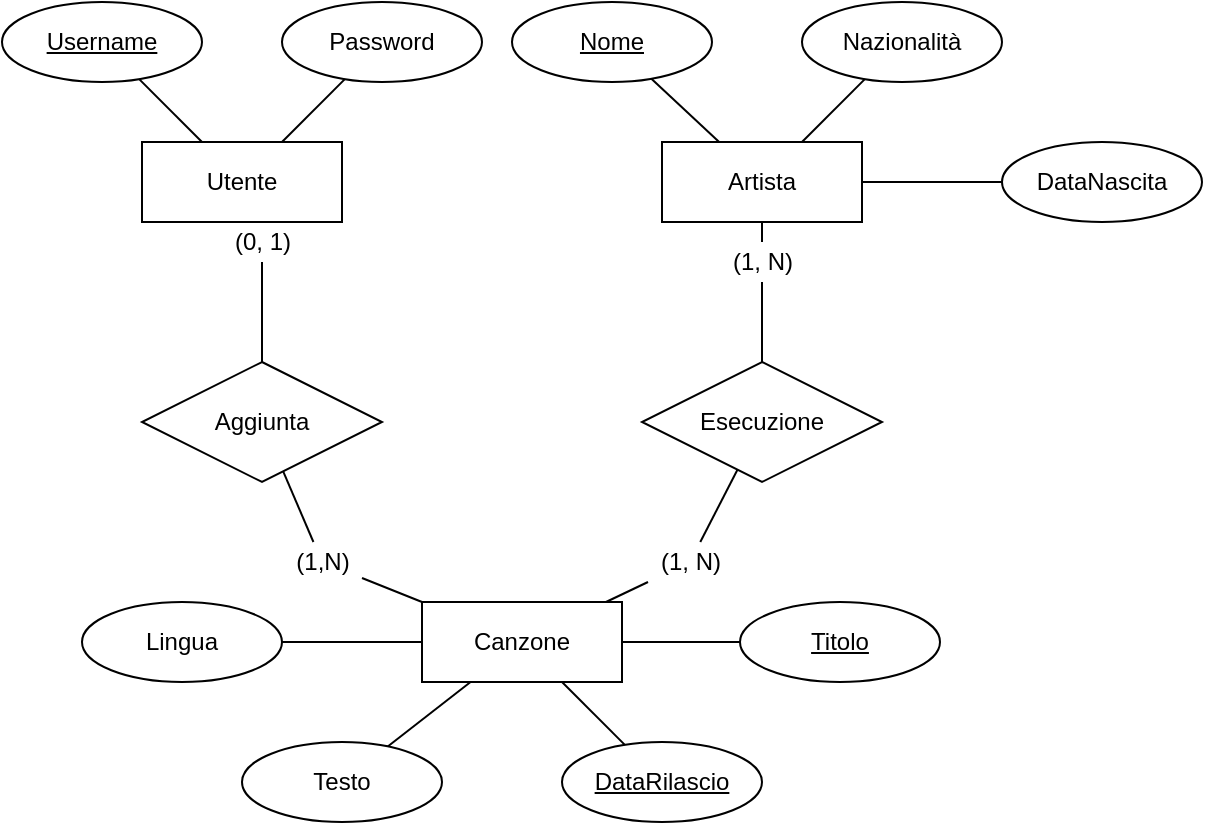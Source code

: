 <mxfile version="17.4.2" type="device"><diagram id="kP5W3PYRAS5dlOopuMOz" name="Pagina-1"><mxGraphModel dx="1360" dy="732" grid="1" gridSize="10" guides="1" tooltips="1" connect="1" arrows="1" fold="1" page="1" pageScale="1" pageWidth="827" pageHeight="1169" math="0" shadow="0"><root><mxCell id="0"/><mxCell id="1" parent="0"/><mxCell id="NGjL52JuKw-wuQ3znWPY-1" value="Esecuzione" style="shape=rhombus;perimeter=rhombusPerimeter;whiteSpace=wrap;html=1;align=center;" parent="1" vertex="1"><mxGeometry x="390" y="240" width="120" height="60" as="geometry"/></mxCell><mxCell id="NGjL52JuKw-wuQ3znWPY-2" value="Utente" style="whiteSpace=wrap;html=1;align=center;" parent="1" vertex="1"><mxGeometry x="140" y="130" width="100" height="40" as="geometry"/></mxCell><mxCell id="NGjL52JuKw-wuQ3znWPY-3" value="&lt;u&gt;Username&lt;/u&gt;" style="ellipse;whiteSpace=wrap;html=1;align=center;" parent="1" vertex="1"><mxGeometry x="70" y="60" width="100" height="40" as="geometry"/></mxCell><mxCell id="NGjL52JuKw-wuQ3znWPY-6" value="" style="endArrow=none;html=1;rounded=0;" parent="1" source="NGjL52JuKw-wuQ3znWPY-2" target="NGjL52JuKw-wuQ3znWPY-3" edge="1"><mxGeometry relative="1" as="geometry"><mxPoint x="220" y="170" as="sourcePoint"/><mxPoint x="490" y="250" as="targetPoint"/></mxGeometry></mxCell><mxCell id="NGjL52JuKw-wuQ3znWPY-8" value="Password" style="ellipse;whiteSpace=wrap;html=1;align=center;" parent="1" vertex="1"><mxGeometry x="210" y="60" width="100" height="40" as="geometry"/></mxCell><mxCell id="NGjL52JuKw-wuQ3znWPY-9" value="" style="endArrow=none;html=1;rounded=0;" parent="1" source="NGjL52JuKw-wuQ3znWPY-2" target="NGjL52JuKw-wuQ3znWPY-8" edge="1"><mxGeometry relative="1" as="geometry"><mxPoint x="326.667" y="100" as="sourcePoint"/><mxPoint x="660" y="230" as="targetPoint"/></mxGeometry></mxCell><mxCell id="NGjL52JuKw-wuQ3znWPY-10" value="Artista" style="whiteSpace=wrap;html=1;align=center;" parent="1" vertex="1"><mxGeometry x="400" y="130" width="100" height="40" as="geometry"/></mxCell><mxCell id="NGjL52JuKw-wuQ3znWPY-11" value="Canzone" style="whiteSpace=wrap;html=1;align=center;" parent="1" vertex="1"><mxGeometry x="280" y="360" width="100" height="40" as="geometry"/></mxCell><mxCell id="NGjL52JuKw-wuQ3znWPY-13" value="" style="endArrow=none;html=1;rounded=0;" parent="1" source="NGjL52JuKw-wuQ3znWPY-11" target="hm2EJ7ynbdTo6GWGzebj-3" edge="1"><mxGeometry relative="1" as="geometry"><mxPoint x="410" y="480" as="sourcePoint"/><mxPoint x="430" y="380" as="targetPoint"/></mxGeometry></mxCell><mxCell id="NGjL52JuKw-wuQ3znWPY-14" value="&lt;u&gt;DataRilascio&lt;/u&gt;" style="ellipse;whiteSpace=wrap;html=1;align=center;" parent="1" vertex="1"><mxGeometry x="350" y="430" width="100" height="40" as="geometry"/></mxCell><mxCell id="NGjL52JuKw-wuQ3znWPY-15" value="" style="endArrow=none;html=1;rounded=0;" parent="1" source="NGjL52JuKw-wuQ3znWPY-11" target="NGjL52JuKw-wuQ3znWPY-14" edge="1"><mxGeometry relative="1" as="geometry"><mxPoint x="290" y="480" as="sourcePoint"/><mxPoint x="750" y="590" as="targetPoint"/></mxGeometry></mxCell><mxCell id="NGjL52JuKw-wuQ3znWPY-16" value="Testo" style="ellipse;whiteSpace=wrap;html=1;align=center;" parent="1" vertex="1"><mxGeometry x="190" y="430" width="100" height="40" as="geometry"/></mxCell><mxCell id="NGjL52JuKw-wuQ3znWPY-17" value="" style="endArrow=none;html=1;rounded=0;" parent="1" source="NGjL52JuKw-wuQ3znWPY-11" target="NGjL52JuKw-wuQ3znWPY-16" edge="1"><mxGeometry relative="1" as="geometry"><mxPoint x="144" y="460" as="sourcePoint"/><mxPoint x="604" y="570" as="targetPoint"/></mxGeometry></mxCell><mxCell id="NGjL52JuKw-wuQ3znWPY-18" value="" style="endArrow=none;html=1;rounded=0;startArrow=none;" parent="1" source="NGjL52JuKw-wuQ3znWPY-20" target="NGjL52JuKw-wuQ3znWPY-1" edge="1"><mxGeometry relative="1" as="geometry"><mxPoint x="410" y="200" as="sourcePoint"/><mxPoint x="270" y="200" as="targetPoint"/></mxGeometry></mxCell><mxCell id="NGjL52JuKw-wuQ3znWPY-19" value="" style="endArrow=none;html=1;rounded=0;startArrow=none;" parent="1" source="NGjL52JuKw-wuQ3znWPY-21" target="NGjL52JuKw-wuQ3znWPY-1" edge="1"><mxGeometry relative="1" as="geometry"><mxPoint x="260" y="-60" as="sourcePoint"/><mxPoint x="120" y="-60" as="targetPoint"/></mxGeometry></mxCell><mxCell id="NGjL52JuKw-wuQ3znWPY-22" value="&lt;u&gt;Nome&lt;/u&gt;" style="ellipse;whiteSpace=wrap;html=1;align=center;" parent="1" vertex="1"><mxGeometry x="325" y="60" width="100" height="40" as="geometry"/></mxCell><mxCell id="NGjL52JuKw-wuQ3znWPY-23" value="" style="endArrow=none;html=1;rounded=0;" parent="1" source="NGjL52JuKw-wuQ3znWPY-10" target="NGjL52JuKw-wuQ3znWPY-22" edge="1"><mxGeometry relative="1" as="geometry"><mxPoint x="461.818" y="170" as="sourcePoint"/><mxPoint x="754" y="200" as="targetPoint"/></mxGeometry></mxCell><mxCell id="NGjL52JuKw-wuQ3znWPY-24" value="Nazionalità" style="ellipse;whiteSpace=wrap;html=1;align=center;" parent="1" vertex="1"><mxGeometry x="470.0" y="60" width="100" height="40" as="geometry"/></mxCell><mxCell id="NGjL52JuKw-wuQ3znWPY-25" value="" style="endArrow=none;html=1;rounded=0;" parent="1" source="NGjL52JuKw-wuQ3znWPY-10" target="NGjL52JuKw-wuQ3znWPY-24" edge="1"><mxGeometry relative="1" as="geometry"><mxPoint x="439.997" y="50" as="sourcePoint"/><mxPoint x="937.97" y="100" as="targetPoint"/></mxGeometry></mxCell><mxCell id="NGjL52JuKw-wuQ3znWPY-26" value="Lingua" style="ellipse;whiteSpace=wrap;html=1;align=center;" parent="1" vertex="1"><mxGeometry x="110" y="360" width="100" height="40" as="geometry"/></mxCell><mxCell id="NGjL52JuKw-wuQ3znWPY-27" value="" style="endArrow=none;html=1;rounded=0;" parent="1" source="NGjL52JuKw-wuQ3znWPY-11" target="NGjL52JuKw-wuQ3znWPY-26" edge="1"><mxGeometry relative="1" as="geometry"><mxPoint x="160" y="320" as="sourcePoint"/><mxPoint x="404" y="440" as="targetPoint"/></mxGeometry></mxCell><mxCell id="NGjL52JuKw-wuQ3znWPY-28" value="Aggiunta" style="shape=rhombus;perimeter=rhombusPerimeter;whiteSpace=wrap;html=1;align=center;" parent="1" vertex="1"><mxGeometry x="140" y="240" width="120" height="60" as="geometry"/></mxCell><mxCell id="NGjL52JuKw-wuQ3znWPY-29" value="" style="endArrow=none;html=1;rounded=0;startArrow=none;" parent="1" source="NGjL52JuKw-wuQ3znWPY-31" target="NGjL52JuKw-wuQ3znWPY-28" edge="1"><mxGeometry relative="1" as="geometry"><mxPoint x="450" y="170" as="sourcePoint"/><mxPoint x="450" y="250" as="targetPoint"/></mxGeometry></mxCell><mxCell id="NGjL52JuKw-wuQ3znWPY-30" value="" style="endArrow=none;html=1;rounded=0;startArrow=none;" parent="1" source="NGjL52JuKw-wuQ3znWPY-32" target="NGjL52JuKw-wuQ3znWPY-11" edge="1"><mxGeometry relative="1" as="geometry"><mxPoint x="76.923" y="170" as="sourcePoint"/><mxPoint x="152.162" y="258.919" as="targetPoint"/></mxGeometry></mxCell><mxCell id="NGjL52JuKw-wuQ3znWPY-32" value="(1,N)" style="text;html=1;align=center;verticalAlign=middle;resizable=0;points=[];autosize=1;strokeColor=none;fillColor=none;" parent="1" vertex="1"><mxGeometry x="210" y="330" width="40" height="20" as="geometry"/></mxCell><mxCell id="NGjL52JuKw-wuQ3znWPY-33" value="" style="endArrow=none;html=1;rounded=0;" parent="1" source="NGjL52JuKw-wuQ3znWPY-28" target="NGjL52JuKw-wuQ3znWPY-32" edge="1"><mxGeometry relative="1" as="geometry"><mxPoint x="292.667" y="258.667" as="sourcePoint"/><mxPoint x="415.714" y="360" as="targetPoint"/></mxGeometry></mxCell><mxCell id="NGjL52JuKw-wuQ3znWPY-31" value="(0, 1)" style="text;html=1;align=center;verticalAlign=middle;resizable=0;points=[];autosize=1;strokeColor=none;fillColor=none;" parent="1" vertex="1"><mxGeometry x="180" y="170" width="40" height="20" as="geometry"/></mxCell><mxCell id="NGjL52JuKw-wuQ3znWPY-34" value="" style="endArrow=none;html=1;rounded=0;" parent="1" source="NGjL52JuKw-wuQ3znWPY-2" target="NGjL52JuKw-wuQ3znWPY-31" edge="1"><mxGeometry relative="1" as="geometry"><mxPoint x="198" y="160" as="sourcePoint"/><mxPoint x="251.379" y="219.31" as="targetPoint"/></mxGeometry></mxCell><mxCell id="NGjL52JuKw-wuQ3znWPY-20" value="(1, N)" style="text;html=1;align=center;verticalAlign=middle;resizable=0;points=[];autosize=1;strokeColor=none;fillColor=none;" parent="1" vertex="1"><mxGeometry x="425" y="180" width="50" height="20" as="geometry"/></mxCell><mxCell id="NGjL52JuKw-wuQ3znWPY-35" value="" style="endArrow=none;html=1;rounded=0;" parent="1" source="NGjL52JuKw-wuQ3znWPY-10" target="NGjL52JuKw-wuQ3znWPY-20" edge="1"><mxGeometry relative="1" as="geometry"><mxPoint x="448.333" y="170" as="sourcePoint"/><mxPoint x="442.4" y="241.2" as="targetPoint"/></mxGeometry></mxCell><mxCell id="NGjL52JuKw-wuQ3znWPY-21" value="(1, N)" style="text;html=1;align=center;verticalAlign=middle;resizable=0;points=[];autosize=1;strokeColor=none;fillColor=none;" parent="1" vertex="1"><mxGeometry x="389" y="330" width="50" height="20" as="geometry"/></mxCell><mxCell id="NGjL52JuKw-wuQ3znWPY-36" value="" style="endArrow=none;html=1;rounded=0;" parent="1" source="NGjL52JuKw-wuQ3znWPY-11" target="NGjL52JuKw-wuQ3znWPY-21" edge="1"><mxGeometry relative="1" as="geometry"><mxPoint x="440" y="360" as="sourcePoint"/><mxPoint x="440" y="300" as="targetPoint"/></mxGeometry></mxCell><mxCell id="hm2EJ7ynbdTo6GWGzebj-3" value="Titolo" style="ellipse;whiteSpace=wrap;html=1;align=center;fontStyle=4;" parent="1" vertex="1"><mxGeometry x="439" y="360" width="100" height="40" as="geometry"/></mxCell><mxCell id="p9Lq7JMhVuEHFMLcMAHM-3" style="endArrow=none;html=1;rounded=0;fontFamily=Helvetica;fontSize=11;fontColor=default;align=center;strokeColor=default;edgeStyle=orthogonalEdgeStyle;" edge="1" parent="1" source="p9Lq7JMhVuEHFMLcMAHM-1" target="NGjL52JuKw-wuQ3znWPY-10"><mxGeometry relative="1" as="geometry"/></mxCell><mxCell id="p9Lq7JMhVuEHFMLcMAHM-1" value="DataNascita" style="ellipse;whiteSpace=wrap;html=1;align=center;" vertex="1" parent="1"><mxGeometry x="570" y="130.0" width="100" height="40" as="geometry"/></mxCell></root></mxGraphModel></diagram></mxfile>
